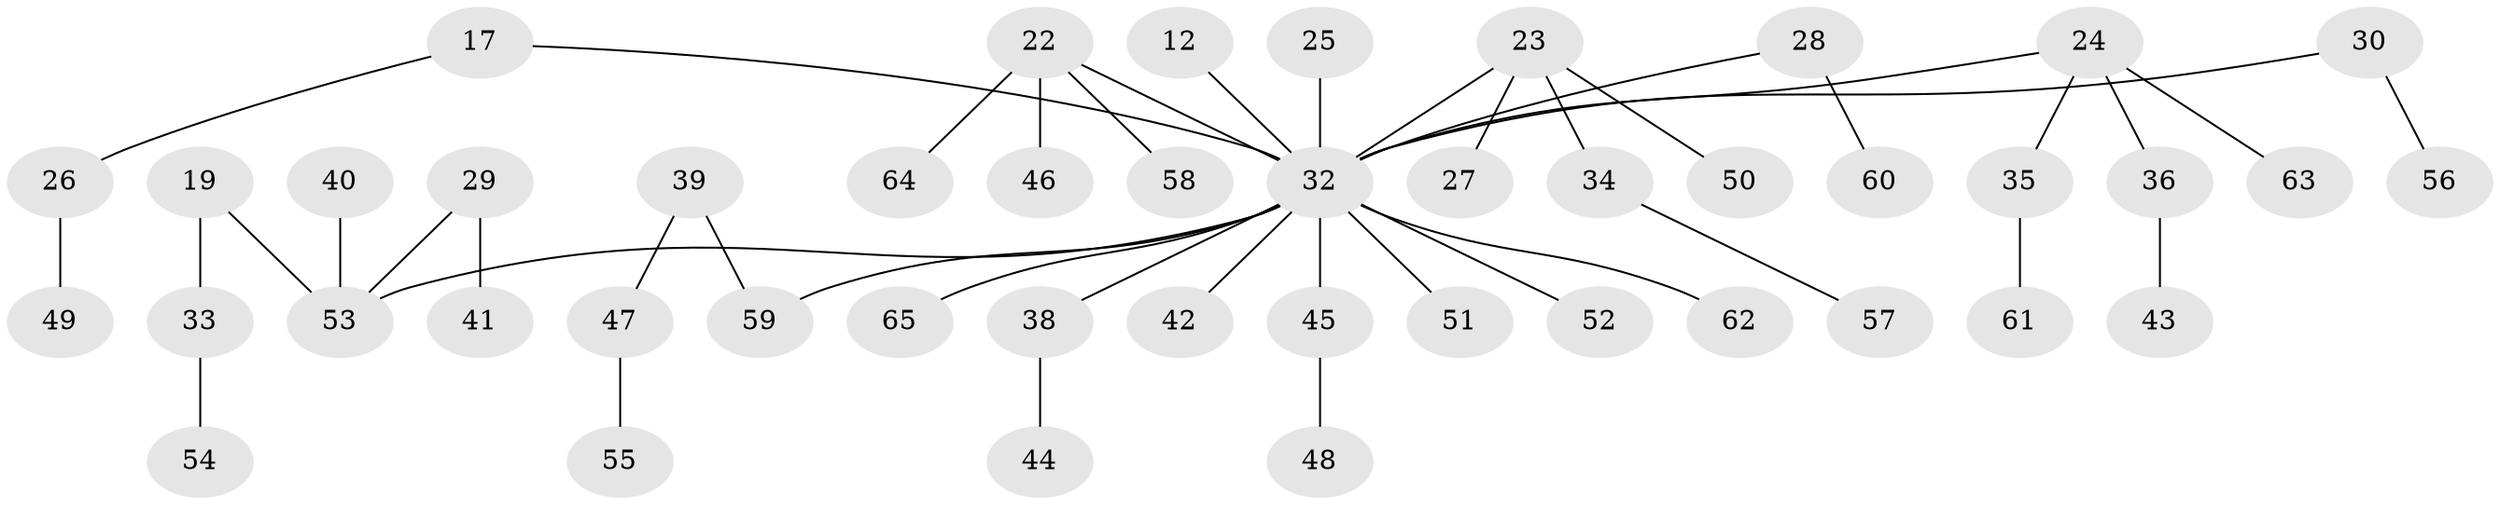 // original degree distribution, {4: 0.09230769230769231, 2: 0.3230769230769231, 5: 0.03076923076923077, 7: 0.015384615384615385, 1: 0.46153846153846156, 3: 0.07692307692307693}
// Generated by graph-tools (version 1.1) at 2025/55/03/04/25 21:55:43]
// undirected, 45 vertices, 44 edges
graph export_dot {
graph [start="1"]
  node [color=gray90,style=filled];
  12;
  17;
  19;
  22;
  23;
  24;
  25;
  26;
  27;
  28;
  29;
  30;
  32 [super="+1+2+4+14+5+7+15+10+20+31+21+13+8+11"];
  33;
  34;
  35;
  36;
  38;
  39;
  40;
  41;
  42;
  43;
  44;
  45;
  46;
  47;
  48;
  49;
  50;
  51;
  52;
  53 [super="+18"];
  54;
  55;
  56;
  57;
  58;
  59 [super="+37"];
  60;
  61;
  62;
  63;
  64;
  65;
  12 -- 32;
  17 -- 26;
  17 -- 32;
  19 -- 33;
  19 -- 53;
  22 -- 46;
  22 -- 58;
  22 -- 64;
  22 -- 32;
  23 -- 27;
  23 -- 34;
  23 -- 50;
  23 -- 32;
  24 -- 35;
  24 -- 36;
  24 -- 63;
  24 -- 32;
  25 -- 32;
  26 -- 49;
  28 -- 60;
  28 -- 32;
  29 -- 41;
  29 -- 53;
  30 -- 56;
  30 -- 32;
  32 -- 51;
  32 -- 62;
  32 -- 65;
  32 -- 59;
  32 -- 52;
  32 -- 45;
  32 -- 38;
  32 -- 42;
  32 -- 53;
  33 -- 54;
  34 -- 57;
  35 -- 61;
  36 -- 43;
  38 -- 44;
  39 -- 47;
  39 -- 59;
  40 -- 53;
  45 -- 48;
  47 -- 55;
}
